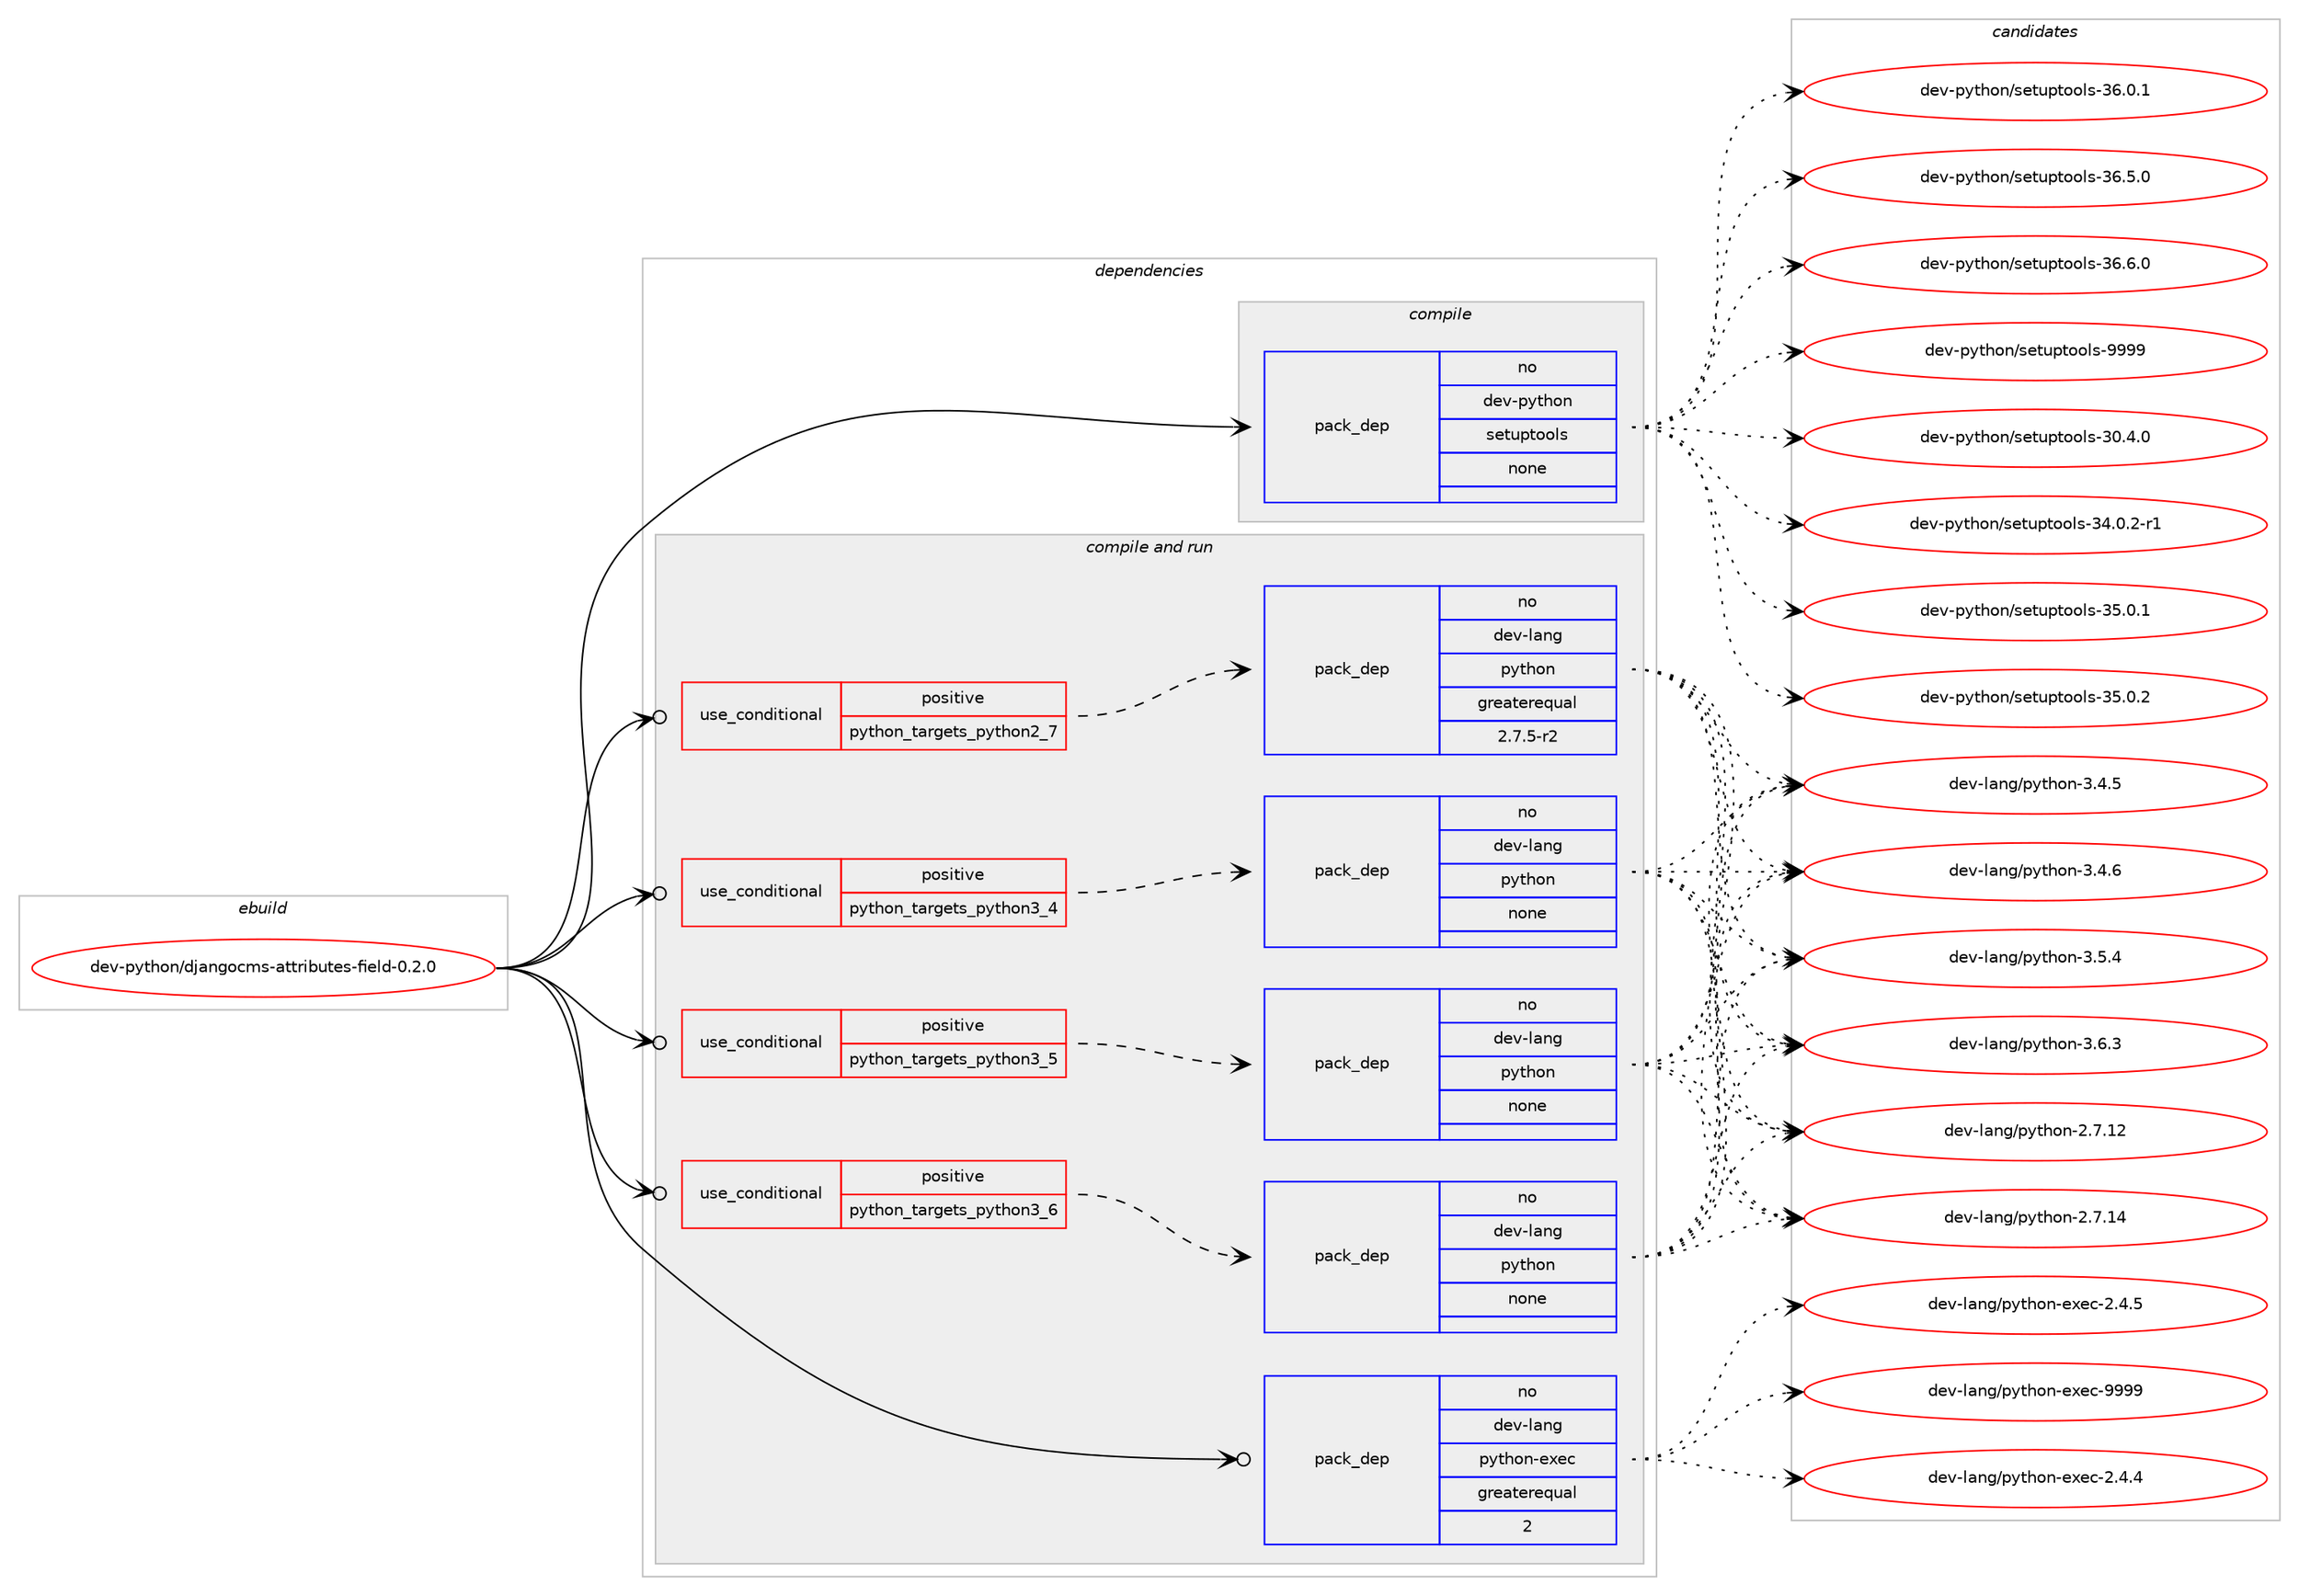 digraph prolog {

# *************
# Graph options
# *************

newrank=true;
concentrate=true;
compound=true;
graph [rankdir=LR,fontname=Helvetica,fontsize=10,ranksep=1.5];#, ranksep=2.5, nodesep=0.2];
edge  [arrowhead=vee];
node  [fontname=Helvetica,fontsize=10];

# **********
# The ebuild
# **********

subgraph cluster_leftcol {
color=gray;
rank=same;
label=<<i>ebuild</i>>;
id [label="dev-python/djangocms-attributes-field-0.2.0", color=red, width=4, href="../dev-python/djangocms-attributes-field-0.2.0.svg"];
}

# ****************
# The dependencies
# ****************

subgraph cluster_midcol {
color=gray;
label=<<i>dependencies</i>>;
subgraph cluster_compile {
fillcolor="#eeeeee";
style=filled;
label=<<i>compile</i>>;
subgraph pack118881 {
dependency154673 [label=<<TABLE BORDER="0" CELLBORDER="1" CELLSPACING="0" CELLPADDING="4" WIDTH="220"><TR><TD ROWSPAN="6" CELLPADDING="30">pack_dep</TD></TR><TR><TD WIDTH="110">no</TD></TR><TR><TD>dev-python</TD></TR><TR><TD>setuptools</TD></TR><TR><TD>none</TD></TR><TR><TD></TD></TR></TABLE>>, shape=none, color=blue];
}
id:e -> dependency154673:w [weight=20,style="solid",arrowhead="vee"];
}
subgraph cluster_compileandrun {
fillcolor="#eeeeee";
style=filled;
label=<<i>compile and run</i>>;
subgraph cond31960 {
dependency154674 [label=<<TABLE BORDER="0" CELLBORDER="1" CELLSPACING="0" CELLPADDING="4"><TR><TD ROWSPAN="3" CELLPADDING="10">use_conditional</TD></TR><TR><TD>positive</TD></TR><TR><TD>python_targets_python2_7</TD></TR></TABLE>>, shape=none, color=red];
subgraph pack118882 {
dependency154675 [label=<<TABLE BORDER="0" CELLBORDER="1" CELLSPACING="0" CELLPADDING="4" WIDTH="220"><TR><TD ROWSPAN="6" CELLPADDING="30">pack_dep</TD></TR><TR><TD WIDTH="110">no</TD></TR><TR><TD>dev-lang</TD></TR><TR><TD>python</TD></TR><TR><TD>greaterequal</TD></TR><TR><TD>2.7.5-r2</TD></TR></TABLE>>, shape=none, color=blue];
}
dependency154674:e -> dependency154675:w [weight=20,style="dashed",arrowhead="vee"];
}
id:e -> dependency154674:w [weight=20,style="solid",arrowhead="odotvee"];
subgraph cond31961 {
dependency154676 [label=<<TABLE BORDER="0" CELLBORDER="1" CELLSPACING="0" CELLPADDING="4"><TR><TD ROWSPAN="3" CELLPADDING="10">use_conditional</TD></TR><TR><TD>positive</TD></TR><TR><TD>python_targets_python3_4</TD></TR></TABLE>>, shape=none, color=red];
subgraph pack118883 {
dependency154677 [label=<<TABLE BORDER="0" CELLBORDER="1" CELLSPACING="0" CELLPADDING="4" WIDTH="220"><TR><TD ROWSPAN="6" CELLPADDING="30">pack_dep</TD></TR><TR><TD WIDTH="110">no</TD></TR><TR><TD>dev-lang</TD></TR><TR><TD>python</TD></TR><TR><TD>none</TD></TR><TR><TD></TD></TR></TABLE>>, shape=none, color=blue];
}
dependency154676:e -> dependency154677:w [weight=20,style="dashed",arrowhead="vee"];
}
id:e -> dependency154676:w [weight=20,style="solid",arrowhead="odotvee"];
subgraph cond31962 {
dependency154678 [label=<<TABLE BORDER="0" CELLBORDER="1" CELLSPACING="0" CELLPADDING="4"><TR><TD ROWSPAN="3" CELLPADDING="10">use_conditional</TD></TR><TR><TD>positive</TD></TR><TR><TD>python_targets_python3_5</TD></TR></TABLE>>, shape=none, color=red];
subgraph pack118884 {
dependency154679 [label=<<TABLE BORDER="0" CELLBORDER="1" CELLSPACING="0" CELLPADDING="4" WIDTH="220"><TR><TD ROWSPAN="6" CELLPADDING="30">pack_dep</TD></TR><TR><TD WIDTH="110">no</TD></TR><TR><TD>dev-lang</TD></TR><TR><TD>python</TD></TR><TR><TD>none</TD></TR><TR><TD></TD></TR></TABLE>>, shape=none, color=blue];
}
dependency154678:e -> dependency154679:w [weight=20,style="dashed",arrowhead="vee"];
}
id:e -> dependency154678:w [weight=20,style="solid",arrowhead="odotvee"];
subgraph cond31963 {
dependency154680 [label=<<TABLE BORDER="0" CELLBORDER="1" CELLSPACING="0" CELLPADDING="4"><TR><TD ROWSPAN="3" CELLPADDING="10">use_conditional</TD></TR><TR><TD>positive</TD></TR><TR><TD>python_targets_python3_6</TD></TR></TABLE>>, shape=none, color=red];
subgraph pack118885 {
dependency154681 [label=<<TABLE BORDER="0" CELLBORDER="1" CELLSPACING="0" CELLPADDING="4" WIDTH="220"><TR><TD ROWSPAN="6" CELLPADDING="30">pack_dep</TD></TR><TR><TD WIDTH="110">no</TD></TR><TR><TD>dev-lang</TD></TR><TR><TD>python</TD></TR><TR><TD>none</TD></TR><TR><TD></TD></TR></TABLE>>, shape=none, color=blue];
}
dependency154680:e -> dependency154681:w [weight=20,style="dashed",arrowhead="vee"];
}
id:e -> dependency154680:w [weight=20,style="solid",arrowhead="odotvee"];
subgraph pack118886 {
dependency154682 [label=<<TABLE BORDER="0" CELLBORDER="1" CELLSPACING="0" CELLPADDING="4" WIDTH="220"><TR><TD ROWSPAN="6" CELLPADDING="30">pack_dep</TD></TR><TR><TD WIDTH="110">no</TD></TR><TR><TD>dev-lang</TD></TR><TR><TD>python-exec</TD></TR><TR><TD>greaterequal</TD></TR><TR><TD>2</TD></TR></TABLE>>, shape=none, color=blue];
}
id:e -> dependency154682:w [weight=20,style="solid",arrowhead="odotvee"];
}
subgraph cluster_run {
fillcolor="#eeeeee";
style=filled;
label=<<i>run</i>>;
}
}

# **************
# The candidates
# **************

subgraph cluster_choices {
rank=same;
color=gray;
label=<<i>candidates</i>>;

subgraph choice118881 {
color=black;
nodesep=1;
choice100101118451121211161041111104711510111611711211611111110811545514846524648 [label="dev-python/setuptools-30.4.0", color=red, width=4,href="../dev-python/setuptools-30.4.0.svg"];
choice1001011184511212111610411111047115101116117112116111111108115455152464846504511449 [label="dev-python/setuptools-34.0.2-r1", color=red, width=4,href="../dev-python/setuptools-34.0.2-r1.svg"];
choice100101118451121211161041111104711510111611711211611111110811545515346484649 [label="dev-python/setuptools-35.0.1", color=red, width=4,href="../dev-python/setuptools-35.0.1.svg"];
choice100101118451121211161041111104711510111611711211611111110811545515346484650 [label="dev-python/setuptools-35.0.2", color=red, width=4,href="../dev-python/setuptools-35.0.2.svg"];
choice100101118451121211161041111104711510111611711211611111110811545515446484649 [label="dev-python/setuptools-36.0.1", color=red, width=4,href="../dev-python/setuptools-36.0.1.svg"];
choice100101118451121211161041111104711510111611711211611111110811545515446534648 [label="dev-python/setuptools-36.5.0", color=red, width=4,href="../dev-python/setuptools-36.5.0.svg"];
choice100101118451121211161041111104711510111611711211611111110811545515446544648 [label="dev-python/setuptools-36.6.0", color=red, width=4,href="../dev-python/setuptools-36.6.0.svg"];
choice10010111845112121116104111110471151011161171121161111111081154557575757 [label="dev-python/setuptools-9999", color=red, width=4,href="../dev-python/setuptools-9999.svg"];
dependency154673:e -> choice100101118451121211161041111104711510111611711211611111110811545514846524648:w [style=dotted,weight="100"];
dependency154673:e -> choice1001011184511212111610411111047115101116117112116111111108115455152464846504511449:w [style=dotted,weight="100"];
dependency154673:e -> choice100101118451121211161041111104711510111611711211611111110811545515346484649:w [style=dotted,weight="100"];
dependency154673:e -> choice100101118451121211161041111104711510111611711211611111110811545515346484650:w [style=dotted,weight="100"];
dependency154673:e -> choice100101118451121211161041111104711510111611711211611111110811545515446484649:w [style=dotted,weight="100"];
dependency154673:e -> choice100101118451121211161041111104711510111611711211611111110811545515446534648:w [style=dotted,weight="100"];
dependency154673:e -> choice100101118451121211161041111104711510111611711211611111110811545515446544648:w [style=dotted,weight="100"];
dependency154673:e -> choice10010111845112121116104111110471151011161171121161111111081154557575757:w [style=dotted,weight="100"];
}
subgraph choice118882 {
color=black;
nodesep=1;
choice10010111845108971101034711212111610411111045504655464950 [label="dev-lang/python-2.7.12", color=red, width=4,href="../dev-lang/python-2.7.12.svg"];
choice10010111845108971101034711212111610411111045504655464952 [label="dev-lang/python-2.7.14", color=red, width=4,href="../dev-lang/python-2.7.14.svg"];
choice100101118451089711010347112121116104111110455146524653 [label="dev-lang/python-3.4.5", color=red, width=4,href="../dev-lang/python-3.4.5.svg"];
choice100101118451089711010347112121116104111110455146524654 [label="dev-lang/python-3.4.6", color=red, width=4,href="../dev-lang/python-3.4.6.svg"];
choice100101118451089711010347112121116104111110455146534652 [label="dev-lang/python-3.5.4", color=red, width=4,href="../dev-lang/python-3.5.4.svg"];
choice100101118451089711010347112121116104111110455146544651 [label="dev-lang/python-3.6.3", color=red, width=4,href="../dev-lang/python-3.6.3.svg"];
dependency154675:e -> choice10010111845108971101034711212111610411111045504655464950:w [style=dotted,weight="100"];
dependency154675:e -> choice10010111845108971101034711212111610411111045504655464952:w [style=dotted,weight="100"];
dependency154675:e -> choice100101118451089711010347112121116104111110455146524653:w [style=dotted,weight="100"];
dependency154675:e -> choice100101118451089711010347112121116104111110455146524654:w [style=dotted,weight="100"];
dependency154675:e -> choice100101118451089711010347112121116104111110455146534652:w [style=dotted,weight="100"];
dependency154675:e -> choice100101118451089711010347112121116104111110455146544651:w [style=dotted,weight="100"];
}
subgraph choice118883 {
color=black;
nodesep=1;
choice10010111845108971101034711212111610411111045504655464950 [label="dev-lang/python-2.7.12", color=red, width=4,href="../dev-lang/python-2.7.12.svg"];
choice10010111845108971101034711212111610411111045504655464952 [label="dev-lang/python-2.7.14", color=red, width=4,href="../dev-lang/python-2.7.14.svg"];
choice100101118451089711010347112121116104111110455146524653 [label="dev-lang/python-3.4.5", color=red, width=4,href="../dev-lang/python-3.4.5.svg"];
choice100101118451089711010347112121116104111110455146524654 [label="dev-lang/python-3.4.6", color=red, width=4,href="../dev-lang/python-3.4.6.svg"];
choice100101118451089711010347112121116104111110455146534652 [label="dev-lang/python-3.5.4", color=red, width=4,href="../dev-lang/python-3.5.4.svg"];
choice100101118451089711010347112121116104111110455146544651 [label="dev-lang/python-3.6.3", color=red, width=4,href="../dev-lang/python-3.6.3.svg"];
dependency154677:e -> choice10010111845108971101034711212111610411111045504655464950:w [style=dotted,weight="100"];
dependency154677:e -> choice10010111845108971101034711212111610411111045504655464952:w [style=dotted,weight="100"];
dependency154677:e -> choice100101118451089711010347112121116104111110455146524653:w [style=dotted,weight="100"];
dependency154677:e -> choice100101118451089711010347112121116104111110455146524654:w [style=dotted,weight="100"];
dependency154677:e -> choice100101118451089711010347112121116104111110455146534652:w [style=dotted,weight="100"];
dependency154677:e -> choice100101118451089711010347112121116104111110455146544651:w [style=dotted,weight="100"];
}
subgraph choice118884 {
color=black;
nodesep=1;
choice10010111845108971101034711212111610411111045504655464950 [label="dev-lang/python-2.7.12", color=red, width=4,href="../dev-lang/python-2.7.12.svg"];
choice10010111845108971101034711212111610411111045504655464952 [label="dev-lang/python-2.7.14", color=red, width=4,href="../dev-lang/python-2.7.14.svg"];
choice100101118451089711010347112121116104111110455146524653 [label="dev-lang/python-3.4.5", color=red, width=4,href="../dev-lang/python-3.4.5.svg"];
choice100101118451089711010347112121116104111110455146524654 [label="dev-lang/python-3.4.6", color=red, width=4,href="../dev-lang/python-3.4.6.svg"];
choice100101118451089711010347112121116104111110455146534652 [label="dev-lang/python-3.5.4", color=red, width=4,href="../dev-lang/python-3.5.4.svg"];
choice100101118451089711010347112121116104111110455146544651 [label="dev-lang/python-3.6.3", color=red, width=4,href="../dev-lang/python-3.6.3.svg"];
dependency154679:e -> choice10010111845108971101034711212111610411111045504655464950:w [style=dotted,weight="100"];
dependency154679:e -> choice10010111845108971101034711212111610411111045504655464952:w [style=dotted,weight="100"];
dependency154679:e -> choice100101118451089711010347112121116104111110455146524653:w [style=dotted,weight="100"];
dependency154679:e -> choice100101118451089711010347112121116104111110455146524654:w [style=dotted,weight="100"];
dependency154679:e -> choice100101118451089711010347112121116104111110455146534652:w [style=dotted,weight="100"];
dependency154679:e -> choice100101118451089711010347112121116104111110455146544651:w [style=dotted,weight="100"];
}
subgraph choice118885 {
color=black;
nodesep=1;
choice10010111845108971101034711212111610411111045504655464950 [label="dev-lang/python-2.7.12", color=red, width=4,href="../dev-lang/python-2.7.12.svg"];
choice10010111845108971101034711212111610411111045504655464952 [label="dev-lang/python-2.7.14", color=red, width=4,href="../dev-lang/python-2.7.14.svg"];
choice100101118451089711010347112121116104111110455146524653 [label="dev-lang/python-3.4.5", color=red, width=4,href="../dev-lang/python-3.4.5.svg"];
choice100101118451089711010347112121116104111110455146524654 [label="dev-lang/python-3.4.6", color=red, width=4,href="../dev-lang/python-3.4.6.svg"];
choice100101118451089711010347112121116104111110455146534652 [label="dev-lang/python-3.5.4", color=red, width=4,href="../dev-lang/python-3.5.4.svg"];
choice100101118451089711010347112121116104111110455146544651 [label="dev-lang/python-3.6.3", color=red, width=4,href="../dev-lang/python-3.6.3.svg"];
dependency154681:e -> choice10010111845108971101034711212111610411111045504655464950:w [style=dotted,weight="100"];
dependency154681:e -> choice10010111845108971101034711212111610411111045504655464952:w [style=dotted,weight="100"];
dependency154681:e -> choice100101118451089711010347112121116104111110455146524653:w [style=dotted,weight="100"];
dependency154681:e -> choice100101118451089711010347112121116104111110455146524654:w [style=dotted,weight="100"];
dependency154681:e -> choice100101118451089711010347112121116104111110455146534652:w [style=dotted,weight="100"];
dependency154681:e -> choice100101118451089711010347112121116104111110455146544651:w [style=dotted,weight="100"];
}
subgraph choice118886 {
color=black;
nodesep=1;
choice1001011184510897110103471121211161041111104510112010199455046524652 [label="dev-lang/python-exec-2.4.4", color=red, width=4,href="../dev-lang/python-exec-2.4.4.svg"];
choice1001011184510897110103471121211161041111104510112010199455046524653 [label="dev-lang/python-exec-2.4.5", color=red, width=4,href="../dev-lang/python-exec-2.4.5.svg"];
choice10010111845108971101034711212111610411111045101120101994557575757 [label="dev-lang/python-exec-9999", color=red, width=4,href="../dev-lang/python-exec-9999.svg"];
dependency154682:e -> choice1001011184510897110103471121211161041111104510112010199455046524652:w [style=dotted,weight="100"];
dependency154682:e -> choice1001011184510897110103471121211161041111104510112010199455046524653:w [style=dotted,weight="100"];
dependency154682:e -> choice10010111845108971101034711212111610411111045101120101994557575757:w [style=dotted,weight="100"];
}
}

}
